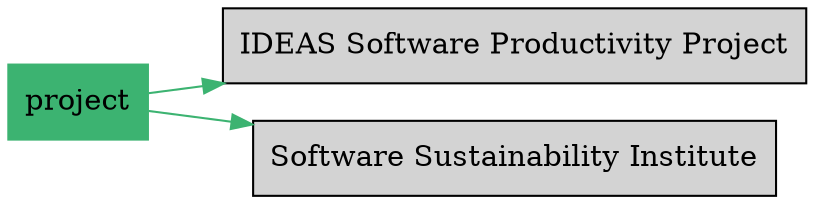 digraph bettersoftware {
            rankdir = LR;
            ratio = fill;
            node [style=filled];
            node [shape = box];
"project" [colorscheme="svg" color="mediumseagreen"];
"project" ->  "IDEASSoftwareProductivityProject.md" [colorscheme="svg" color="mediumseagreen"];
"IDEASSoftwareProductivityProject.md" [label="IDEAS Software Productivity Project" URL="http://bss.parallactic.com/resources/ideas-software-productivity-project"]
"project" ->  "SoftwareSustainabilityInstitute.md" [colorscheme="svg" color="mediumseagreen"];
"SoftwareSustainabilityInstitute.md" [label="Software Sustainability Institute" URL="http://bss.parallactic.com/resources/software-sustainability-institute"]
}